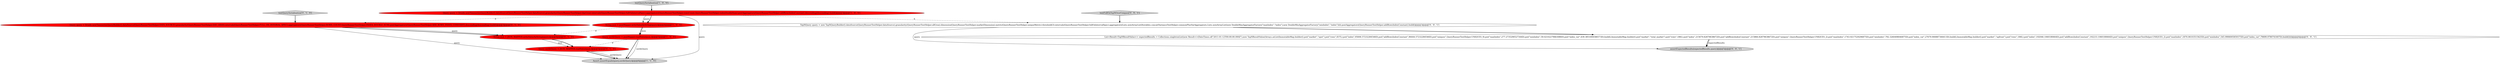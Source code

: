 digraph {
1 [style = filled, label = "testQuerySerialization['1', '0', '0']", fillcolor = lightgray, shape = diamond image = "AAA0AAABBB1BBB"];
4 [style = filled, label = "String json = jsonMapper.writeValueAsString(query)@@@4@@@['1', '0', '0']", fillcolor = red, shape = ellipse image = "AAA1AAABBB1BBB"];
8 [style = filled, label = "testQuerySerialization['0', '1', '0']", fillcolor = lightgray, shape = diamond image = "AAA0AAABBB2BBB"];
11 [style = filled, label = "TopNQuery query = new TopNQueryBuilder().dataSource(QueryRunnerTestHelper.dataSource).granularity(QueryRunnerTestHelper.allGran).dimension(QueryRunnerTestHelper.marketDimension).metric(QueryRunnerTestHelper.uniqueMetric).threshold(3).intervals(QueryRunnerTestHelper.fullOnIntervalSpec).aggregators(Lists.newArrayList(Iterables.concat(VarianceTestHelper.commonPlusVarAggregators,Lists.newArrayList(new DoubleMaxAggregatorFactory(\"maxIndex\",\"index\"),new DoubleMinAggregatorFactory(\"minIndex\",\"index\"))))).postAggregators(QueryRunnerTestHelper.addRowsIndexConstant).build()@@@3@@@['0', '0', '1']", fillcolor = white, shape = ellipse image = "AAA0AAABBB3BBB"];
12 [style = filled, label = "List<Result<TopNResultValue>> expectedResults = Collections.singletonList(new Result<>(DateTimes.of(\"2011-01-12T00:00:00.000Z\"),new TopNResultValue(Arrays.asList(ImmutableMap.builder().put(\"market\",\"spot\").put(\"rows\",837L).put(\"index\",95606.57232284546D).put(\"addRowsIndexConstant\",96444.57232284546D).put(\"uniques\",QueryRunnerTestHelper.UNIQUES_9).put(\"maxIndex\",277.2735290527344D).put(\"minIndex\",59.02102279663086D).put(\"index_var\",439.3851694586573D).build(),ImmutableMap.builder().put(\"market\",\"total_market\").put(\"rows\",186L).put(\"index\",215679.82879638672D).put(\"addRowsIndexConstant\",215866.82879638672D).put(\"uniques\",QueryRunnerTestHelper.UNIQUES_2).put(\"maxIndex\",1743.9217529296875D).put(\"minIndex\",792.3260498046875D).put(\"index_var\",27679.900887366413D).build(),ImmutableMap.builder().put(\"market\",\"upfront\").put(\"rows\",186L).put(\"index\",192046.1060180664D).put(\"addRowsIndexConstant\",192233.1060180664D).put(\"uniques\",QueryRunnerTestHelper.UNIQUES_2).put(\"maxIndex\",1870.06103515625D).put(\"minIndex\",545.9906005859375D).put(\"index_var\",79699.9780741607D).build()))))@@@4@@@['0', '0', '1']", fillcolor = white, shape = ellipse image = "AAA0AAABBB3BBB"];
5 [style = filled, label = "Query query = Druids.newTimeseriesQueryBuilder().dataSource(QueryRunnerTestHelper.DATA_SOURCE).granularity(QueryRunnerTestHelper.DAY_GRAN).intervals(QueryRunnerTestHelper.FULL_ON_INTERVAL_SPEC).aggregators(QueryRunnerTestHelper.ROWS_COUNT,QueryRunnerTestHelper.INDEX_DOUBLE_SUM).postAggregators(QueryRunnerTestHelper.ADD_ROWS_INDEX_CONSTANT).descending(descending).build()@@@3@@@['0', '1', '0']", fillcolor = red, shape = ellipse image = "AAA1AAABBB2BBB"];
6 [style = filled, label = "String json = JSON_MAPPER.writeValueAsString(query)@@@4@@@['0', '1', '0']", fillcolor = red, shape = ellipse image = "AAA1AAABBB2BBB"];
3 [style = filled, label = "Assert.assertEquals(query,serdeQuery)@@@6@@@['1', '1', '0']", fillcolor = lightgray, shape = ellipse image = "AAA0AAABBB1BBB"];
7 [style = filled, label = "Query serdeQuery = JSON_MAPPER.readValue(json,)@@@5@@@['0', '1', '0']", fillcolor = red, shape = ellipse image = "AAA1AAABBB2BBB"];
9 [style = filled, label = "assertExpectedResults(expectedResults,query)@@@5@@@['0', '0', '1']", fillcolor = lightgray, shape = ellipse image = "AAA0AAABBB3BBB"];
10 [style = filled, label = "testFullOnTopNOverUniques['0', '0', '1']", fillcolor = lightgray, shape = diamond image = "AAA0AAABBB3BBB"];
2 [style = filled, label = "Query serdeQuery = jsonMapper.readValue(json,)@@@5@@@['1', '0', '0']", fillcolor = red, shape = ellipse image = "AAA1AAABBB1BBB"];
0 [style = filled, label = "Query query = Druids.newTimeseriesQueryBuilder().dataSource(QueryRunnerTestHelper.dataSource).granularity(QueryRunnerTestHelper.dayGran).intervals(QueryRunnerTestHelper.fullOnIntervalSpec).aggregators(QueryRunnerTestHelper.rowsCount,QueryRunnerTestHelper.indexDoubleSum).postAggregators(QueryRunnerTestHelper.addRowsIndexConstant).descending(descending).build()@@@3@@@['1', '0', '0']", fillcolor = red, shape = ellipse image = "AAA1AAABBB1BBB"];
0->5 [style = dashed, label="0"];
2->3 [style = bold, label=""];
0->4 [style = solid, label="query"];
0->3 [style = solid, label="query"];
11->9 [style = solid, label="query"];
11->12 [style = bold, label=""];
0->11 [style = dashed, label="0"];
4->2 [style = bold, label=""];
1->0 [style = bold, label=""];
4->6 [style = dashed, label="0"];
12->9 [style = bold, label=""];
2->7 [style = dashed, label="0"];
7->3 [style = bold, label=""];
5->6 [style = bold, label=""];
8->5 [style = bold, label=""];
6->7 [style = solid, label="json"];
0->4 [style = bold, label=""];
7->3 [style = solid, label="serdeQuery"];
12->9 [style = solid, label="expectedResults"];
2->3 [style = solid, label="serdeQuery"];
5->3 [style = solid, label="query"];
5->6 [style = solid, label="query"];
6->7 [style = bold, label=""];
4->2 [style = solid, label="json"];
10->11 [style = bold, label=""];
}
